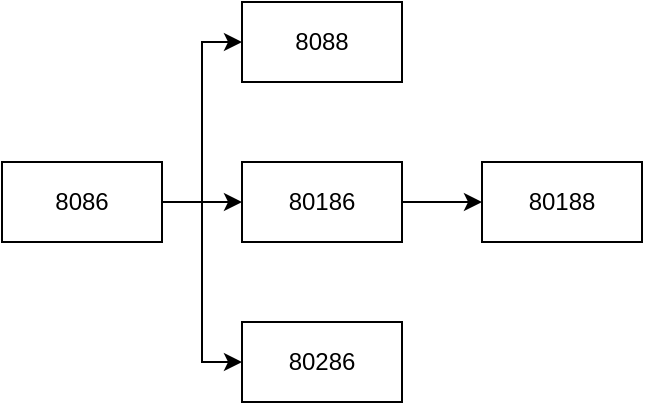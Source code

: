<mxfile type="github" version="12.3.8" pages="1">
  <diagram id="d5CMdZOocbE8XO5Xt-lS" name="Page-1">
    <mxGraphModel grid="1" dx="782" dy="466" gridSize="10" guides="1" tooltips="1" connect="1" arrows="1" fold="1" page="1" pageScale="1" pageWidth="2336" pageHeight="1654" math="0" shadow="0">
      <root>
        <mxCell id="0"/>
        <mxCell id="1" parent="0"/>
        <mxCell id="Aal0k1yeenBHTnhblUQM-6" parent="1" style="edgeStyle=orthogonalEdgeStyle;rounded=0;orthogonalLoop=1;jettySize=auto;html=1;exitX=1;exitY=0.5;exitDx=0;exitDy=0;entryX=0;entryY=0.5;entryDx=0;entryDy=0;" edge="1" source="Aal0k1yeenBHTnhblUQM-1" target="Aal0k1yeenBHTnhblUQM-5">
          <mxGeometry as="geometry" relative="1"/>
        </mxCell>
        <mxCell id="Aal0k1yeenBHTnhblUQM-7" parent="1" style="edgeStyle=orthogonalEdgeStyle;rounded=0;orthogonalLoop=1;jettySize=auto;html=1;exitX=1;exitY=0.5;exitDx=0;exitDy=0;entryX=0;entryY=0.5;entryDx=0;entryDy=0;" edge="1" source="Aal0k1yeenBHTnhblUQM-1" target="Aal0k1yeenBHTnhblUQM-4">
          <mxGeometry as="geometry" relative="1"/>
        </mxCell>
        <mxCell id="Aal0k1yeenBHTnhblUQM-8" parent="1" style="edgeStyle=orthogonalEdgeStyle;rounded=0;orthogonalLoop=1;jettySize=auto;html=1;exitX=1;exitY=0.5;exitDx=0;exitDy=0;entryX=0;entryY=0.5;entryDx=0;entryDy=0;" edge="1" source="Aal0k1yeenBHTnhblUQM-1" target="Aal0k1yeenBHTnhblUQM-3">
          <mxGeometry as="geometry" relative="1"/>
        </mxCell>
        <mxCell id="Aal0k1yeenBHTnhblUQM-1" value="8086" parent="1" style="rounded=0;whiteSpace=wrap;html=1;" vertex="1">
          <mxGeometry as="geometry" x="80" y="200" width="80" height="40"/>
        </mxCell>
        <mxCell id="Aal0k1yeenBHTnhblUQM-2" value="80188" parent="1" style="rounded=0;whiteSpace=wrap;html=1;" vertex="1">
          <mxGeometry as="geometry" x="320" y="200" width="80" height="40"/>
        </mxCell>
        <mxCell id="Aal0k1yeenBHTnhblUQM-3" value="80286" parent="1" style="rounded=0;whiteSpace=wrap;html=1;" vertex="1">
          <mxGeometry as="geometry" x="200" y="280" width="80" height="40"/>
        </mxCell>
        <mxCell id="Aal0k1yeenBHTnhblUQM-9" parent="1" style="edgeStyle=orthogonalEdgeStyle;rounded=0;orthogonalLoop=1;jettySize=auto;html=1;exitX=1;exitY=0.5;exitDx=0;exitDy=0;entryX=0;entryY=0.5;entryDx=0;entryDy=0;" edge="1" source="Aal0k1yeenBHTnhblUQM-4" target="Aal0k1yeenBHTnhblUQM-2">
          <mxGeometry as="geometry" relative="1"/>
        </mxCell>
        <mxCell id="Aal0k1yeenBHTnhblUQM-4" value="80186" parent="1" style="rounded=0;whiteSpace=wrap;html=1;" vertex="1">
          <mxGeometry as="geometry" x="200" y="200" width="80" height="40"/>
        </mxCell>
        <mxCell id="Aal0k1yeenBHTnhblUQM-5" value="8088" parent="1" style="rounded=0;whiteSpace=wrap;html=1;" vertex="1">
          <mxGeometry as="geometry" x="200" y="120" width="80" height="40"/>
        </mxCell>
      </root>
    </mxGraphModel>
  </diagram>
</mxfile>
